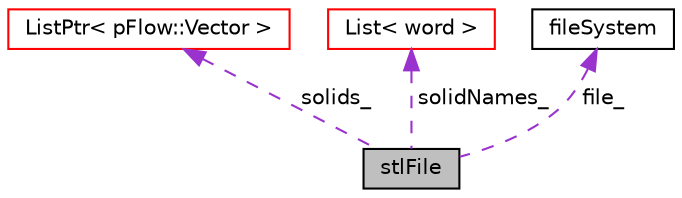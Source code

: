 digraph "stlFile"
{
 // LATEX_PDF_SIZE
  edge [fontname="Helvetica",fontsize="10",labelfontname="Helvetica",labelfontsize="10"];
  node [fontname="Helvetica",fontsize="10",shape=record];
  Node1 [label="stlFile",height=0.2,width=0.4,color="black", fillcolor="grey75", style="filled", fontcolor="black",tooltip=" "];
  Node2 -> Node1 [dir="back",color="darkorchid3",fontsize="10",style="dashed",label=" solids_" ,fontname="Helvetica"];
  Node2 [label="ListPtr\< pFlow::Vector \>",height=0.2,width=0.4,color="red", fillcolor="white", style="filled",URL="$classpFlow_1_1ListPtr.html",tooltip=" "];
  Node4 -> Node1 [dir="back",color="darkorchid3",fontsize="10",style="dashed",label=" solidNames_" ,fontname="Helvetica"];
  Node4 [label="List\< word \>",height=0.2,width=0.4,color="red", fillcolor="white", style="filled",URL="$classpFlow_1_1List.html",tooltip=" "];
  Node8 -> Node1 [dir="back",color="darkorchid3",fontsize="10",style="dashed",label=" file_" ,fontname="Helvetica"];
  Node8 [label="fileSystem",height=0.2,width=0.4,color="black", fillcolor="white", style="filled",URL="$classpFlow_1_1fileSystem.html",tooltip="Manages file pathes, manupulate and combines them."];
}
